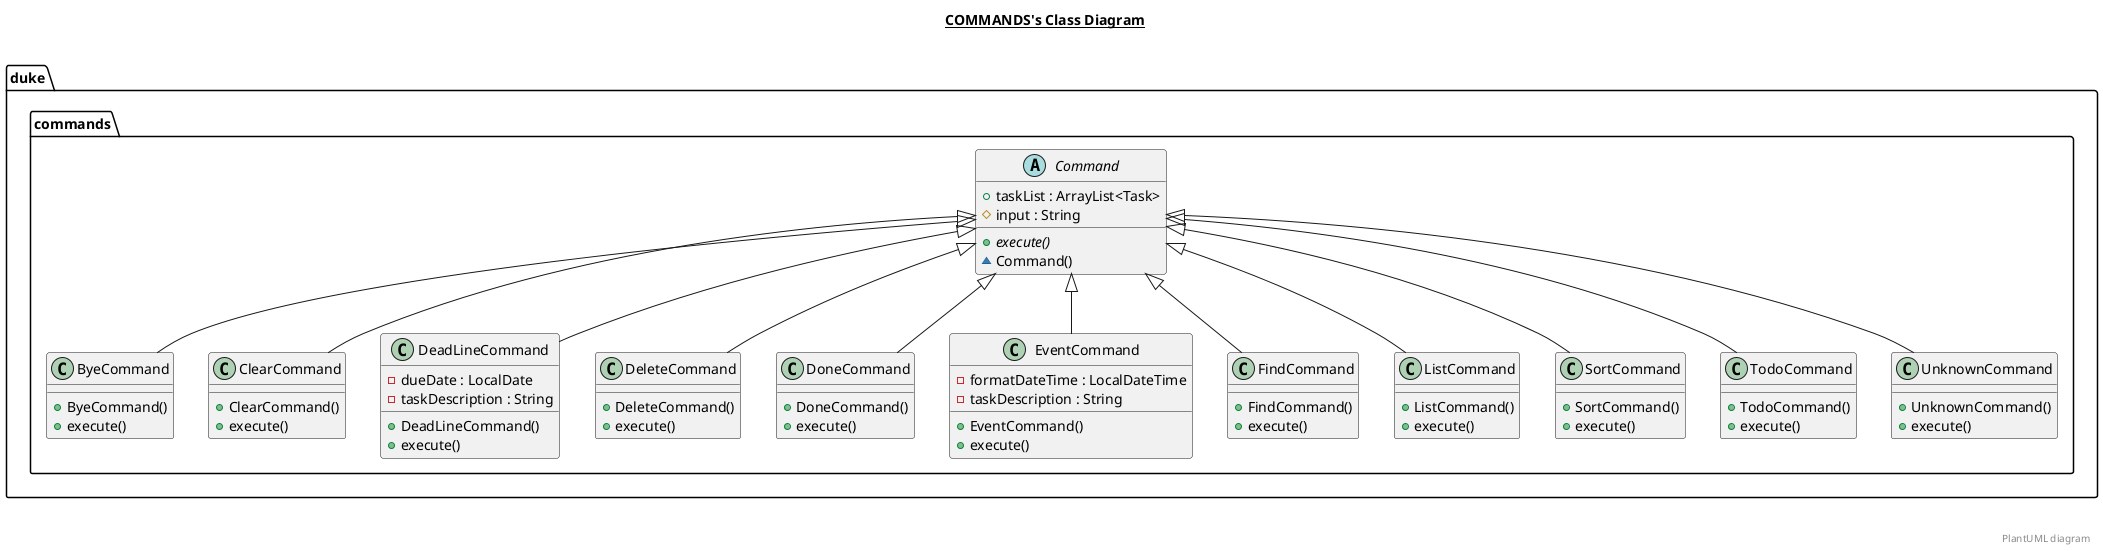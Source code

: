 @startuml

title __COMMANDS's Class Diagram__\n

  namespace duke {
    namespace commands {
      class duke.commands.ByeCommand {
          + ByeCommand()
          + execute()
      }
    }
  }
  

  namespace duke {
    namespace commands {
      class duke.commands.ClearCommand {
          + ClearCommand()
          + execute()
      }
    }
  }
  

  namespace duke {
    namespace commands {
      abstract class duke.commands.Command {
          + taskList : ArrayList<Task>
          # input : String
          {abstract} + execute()
          ~ Command()
      }
    }
  }
  

  namespace duke {
    namespace commands {
      class duke.commands.DeadLineCommand {
          - dueDate : LocalDate
          - taskDescription : String
          + DeadLineCommand()
          + execute()
      }
    }
  }
  

  namespace duke {
    namespace commands {
      class duke.commands.DeleteCommand {
          + DeleteCommand()
          + execute()
      }
    }
  }
  

  namespace duke {
    namespace commands {
      class duke.commands.DoneCommand {
          + DoneCommand()
          + execute()
      }
    }
  }
  

  namespace duke {
    namespace commands {
      class duke.commands.EventCommand {
          - formatDateTime : LocalDateTime
          - taskDescription : String
          + EventCommand()
          + execute()
      }
    }
  }
  

  namespace duke {
    namespace commands {
      class duke.commands.FindCommand {
          + FindCommand()
          + execute()
      }
    }
  }
  

  namespace duke {
    namespace commands {
      class duke.commands.ListCommand {
          + ListCommand()
          + execute()
      }
    }
  }
  

  namespace duke {
    namespace commands {
      class duke.commands.SortCommand {
          + SortCommand()
          + execute()
      }
    }
  }
  

  namespace duke {
    namespace commands {
      class duke.commands.TodoCommand {
          + TodoCommand()
          + execute()
      }
    }
  }
  

  namespace duke {
    namespace commands {
      class duke.commands.UnknownCommand {
          + UnknownCommand()
          + execute()
      }
    }
  }
  

  duke.commands.ByeCommand -up-|> duke.commands.Command
  duke.commands.ClearCommand -up-|> duke.commands.Command
  duke.commands.DeadLineCommand -up-|> duke.commands.Command
  duke.commands.DeleteCommand -up-|> duke.commands.Command
  duke.commands.DoneCommand -up-|> duke.commands.Command
  duke.commands.EventCommand -up-|> duke.commands.Command
  duke.commands.FindCommand -up-|> duke.commands.Command
  duke.commands.ListCommand -up-|> duke.commands.Command
  duke.commands.SortCommand -up-|> duke.commands.Command
  duke.commands.TodoCommand -up-|> duke.commands.Command
  duke.commands.UnknownCommand -up-|> duke.commands.Command


right footer


PlantUML diagram
endfooter

@enduml
